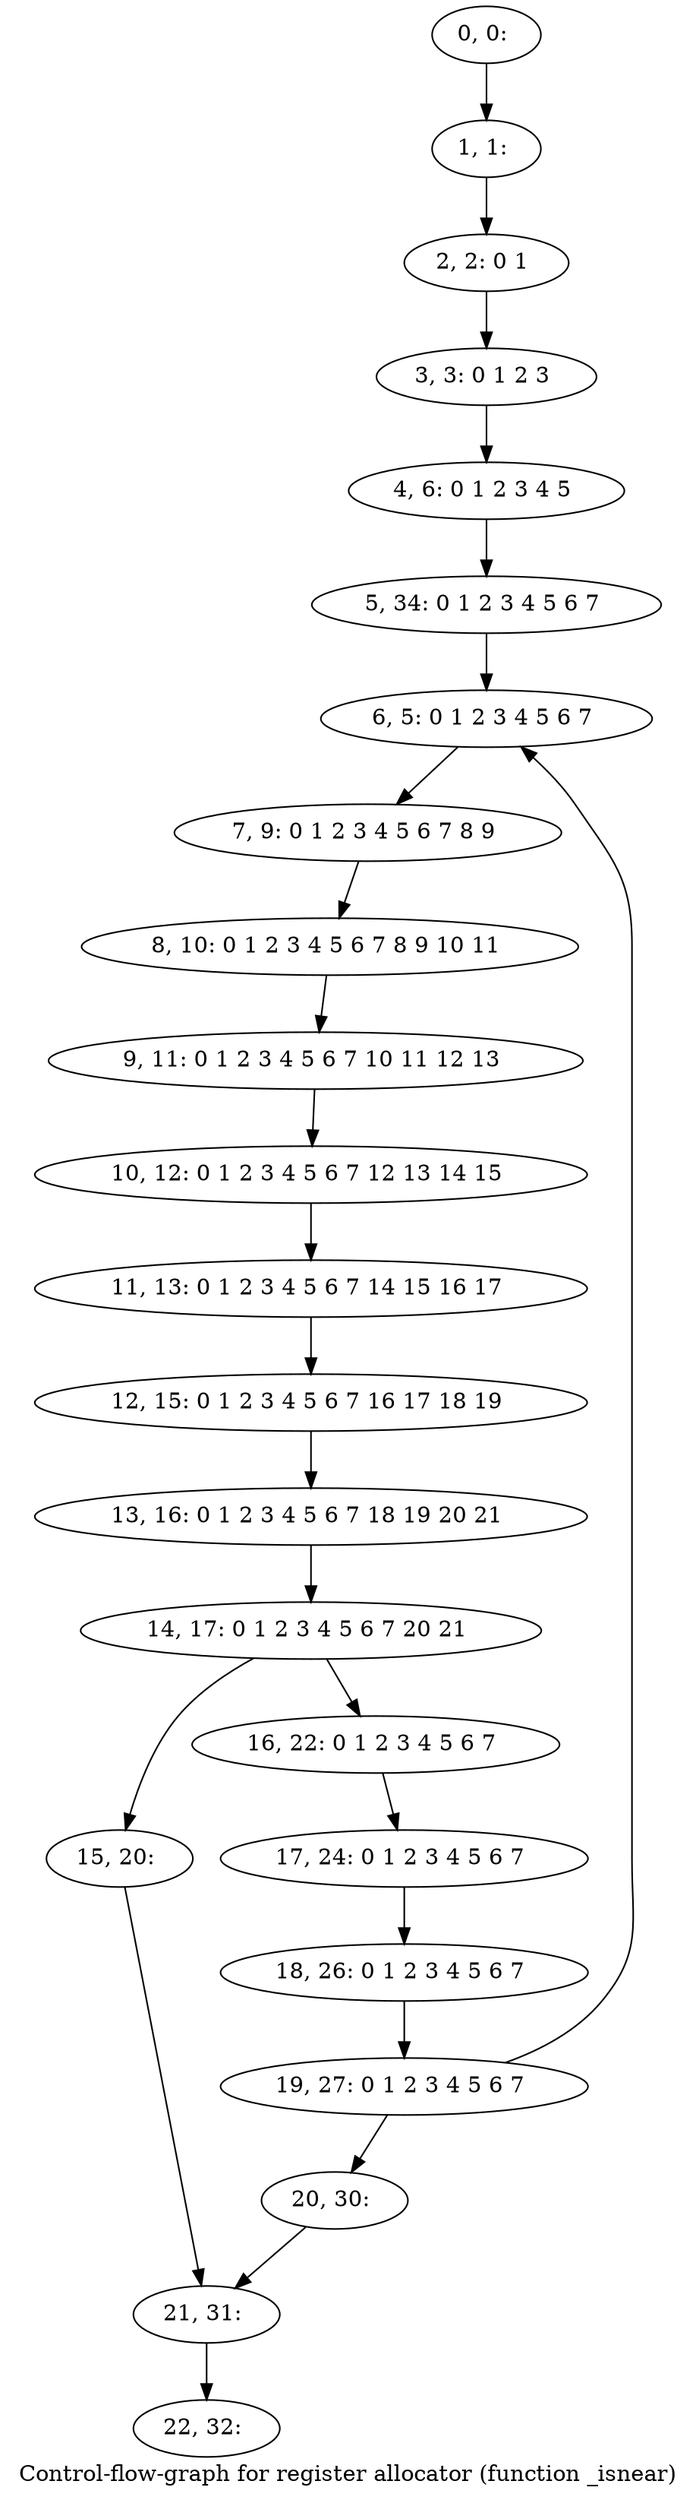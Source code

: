 digraph G {
graph [label="Control-flow-graph for register allocator (function _isnear)"]
0[label="0, 0: "];
1[label="1, 1: "];
2[label="2, 2: 0 1 "];
3[label="3, 3: 0 1 2 3 "];
4[label="4, 6: 0 1 2 3 4 5 "];
5[label="5, 34: 0 1 2 3 4 5 6 7 "];
6[label="6, 5: 0 1 2 3 4 5 6 7 "];
7[label="7, 9: 0 1 2 3 4 5 6 7 8 9 "];
8[label="8, 10: 0 1 2 3 4 5 6 7 8 9 10 11 "];
9[label="9, 11: 0 1 2 3 4 5 6 7 10 11 12 13 "];
10[label="10, 12: 0 1 2 3 4 5 6 7 12 13 14 15 "];
11[label="11, 13: 0 1 2 3 4 5 6 7 14 15 16 17 "];
12[label="12, 15: 0 1 2 3 4 5 6 7 16 17 18 19 "];
13[label="13, 16: 0 1 2 3 4 5 6 7 18 19 20 21 "];
14[label="14, 17: 0 1 2 3 4 5 6 7 20 21 "];
15[label="15, 20: "];
16[label="16, 22: 0 1 2 3 4 5 6 7 "];
17[label="17, 24: 0 1 2 3 4 5 6 7 "];
18[label="18, 26: 0 1 2 3 4 5 6 7 "];
19[label="19, 27: 0 1 2 3 4 5 6 7 "];
20[label="20, 30: "];
21[label="21, 31: "];
22[label="22, 32: "];
0->1 ;
1->2 ;
2->3 ;
3->4 ;
4->5 ;
5->6 ;
6->7 ;
7->8 ;
8->9 ;
9->10 ;
10->11 ;
11->12 ;
12->13 ;
13->14 ;
14->15 ;
14->16 ;
15->21 ;
16->17 ;
17->18 ;
18->19 ;
19->20 ;
19->6 ;
20->21 ;
21->22 ;
}
